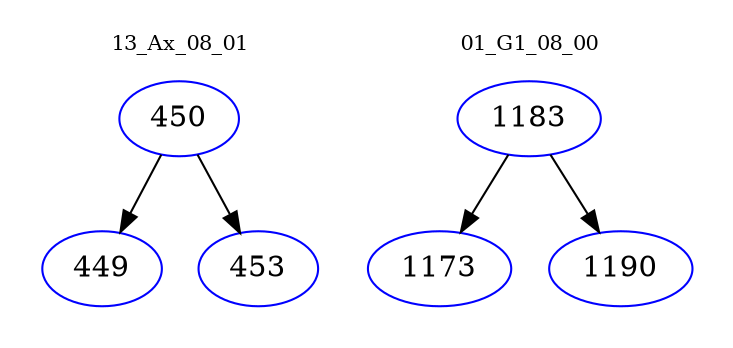 digraph{
subgraph cluster_0 {
color = white
label = "13_Ax_08_01";
fontsize=10;
T0_450 [label="450", color="blue"]
T0_450 -> T0_449 [color="black"]
T0_449 [label="449", color="blue"]
T0_450 -> T0_453 [color="black"]
T0_453 [label="453", color="blue"]
}
subgraph cluster_1 {
color = white
label = "01_G1_08_00";
fontsize=10;
T1_1183 [label="1183", color="blue"]
T1_1183 -> T1_1173 [color="black"]
T1_1173 [label="1173", color="blue"]
T1_1183 -> T1_1190 [color="black"]
T1_1190 [label="1190", color="blue"]
}
}
